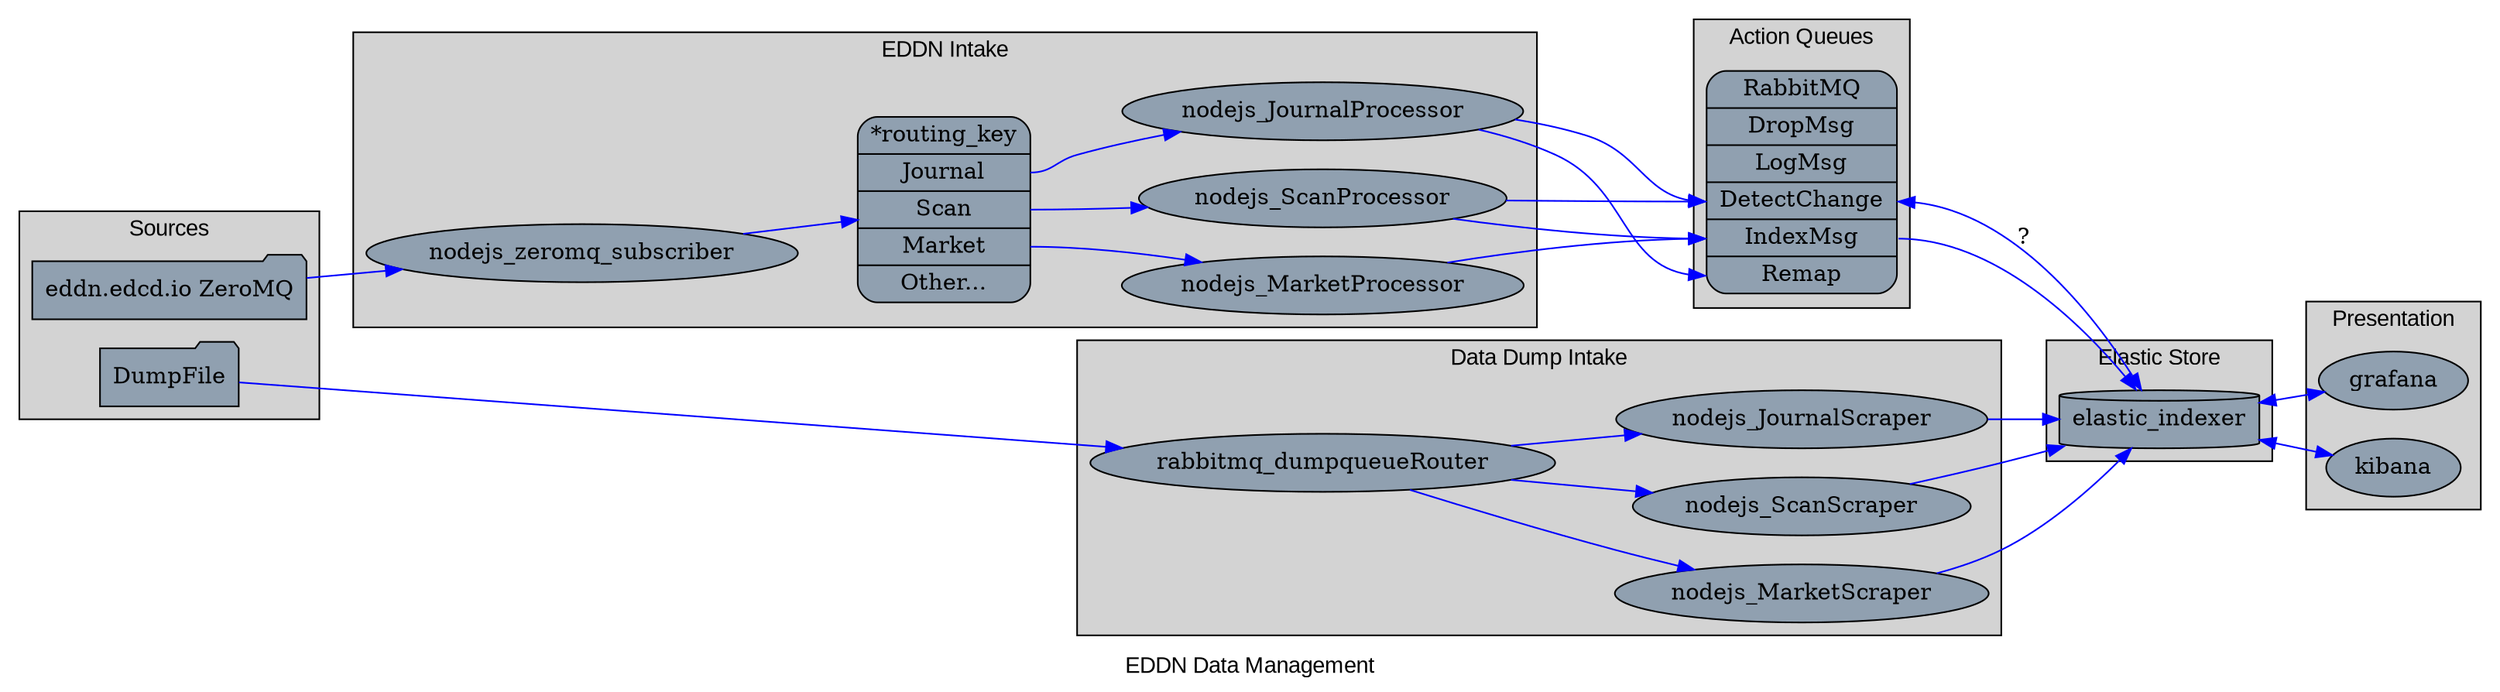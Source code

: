 digraph EDDN {
  rankdir=LR;
  node[style=filled fillcolor="#90A0B0"];
  edge[color=blue];
  style=filled; fontname="Arial"
  label="EDDN Data Management";

  subgraph cluster_sources {
    label="Sources";

    eddn[label="eddn.edcd.io ZeroMQ" shape=folder];
    dumpFile[label="DumpFile" shape=folder];
  }
  
  subgraph cluster_eddnIntake {
    label="EDDN Intake";

    nodejs_zeromq_subscriber;
    
    rabbitmq_router[shape=Mrecord label="*routing_key|<Journal>Journal|<Scan>Scan|<Market>Market|<Other>Other..."];

    nodejs_JournalProcessor
    nodejs_ScanProcessor
    nodejs_MarketProcessor
    

    rabbitmq_router:Journal->nodejs_JournalProcessor;
    rabbitmq_router:Scan->nodejs_ScanProcessor;
    rabbitmq_router:Market->nodejs_MarketProcessor;
    

    nodejs_zeromq_subscriber->rabbitmq_router;
  }

  eddn->nodejs_zeromq_subscriber;

  subgraph cluster_actionQueues {
    label="Action Queues"
    rabbitmq_actionqueues[shape=Mrecord label="RabbitMQ|<drop>DropMsg|<log>LogMsg|<detect>DetectChange|<index>IndexMsg|<remap>Remap"]
  }

  nodejs_JournalProcessor->rabbitmq_actionqueues:detect;  
  nodejs_JournalProcessor->rabbitmq_actionqueues:remap;
  nodejs_ScanProcessor->rabbitmq_actionqueues:detect;
  nodejs_ScanProcessor->rabbitmq_actionqueues:index;
  nodejs_MarketProcessor->rabbitmq_actionqueues:index;  

  subgraph cluster_dumpIntake {
    label="Data Dump Intake";

    rabbitmq_dumpqueueRouter;

    nodejs_JournalScraper;
    nodejs_ScanScraper;
    nodejs_MarketScraper;    
  }

  dumpFile->rabbitmq_dumpqueueRouter;
  rabbitmq_dumpqueueRouter->nodejs_JournalScraper->elastic_indexer;
  rabbitmq_dumpqueueRouter->nodejs_ScanScraper->elastic_indexer;
  rabbitmq_dumpqueueRouter->nodejs_MarketScraper->elastic_indexer;

  subgraph cluster_Elastic {
    label="Elastic Store";
    elastic_indexer[shape=cylinder];    
  }

  rabbitmq_actionqueues:index->elastic_indexer;
  rabbitmq_actionqueues:detect->elastic_indexer[label="?" dir=both];

  subgraph cluster_Display {
    label="Presentation"
    grafana;
    kibana;    
  }

  elastic_indexer->grafana[dir=both];
  elastic_indexer->kibana[dir=both];

}